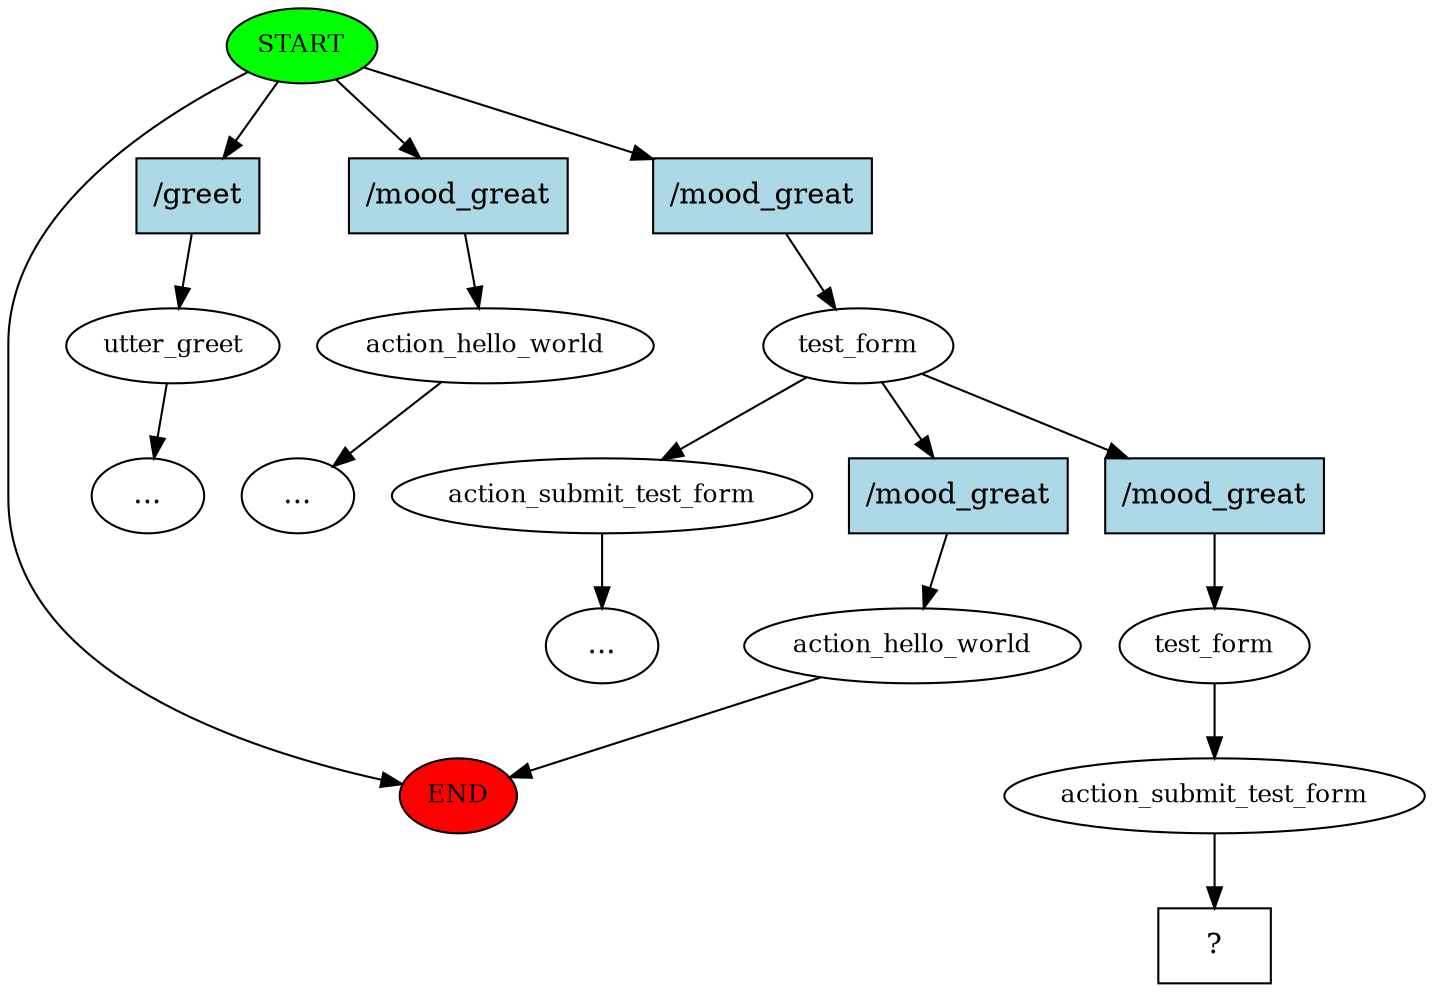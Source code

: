 digraph  {
0 [class="start active", fillcolor=green, fontsize=12, label=START, style=filled];
"-1" [class=end, fillcolor=red, fontsize=12, label=END, style=filled];
1 [class="", fontsize=12, label=utter_greet];
"-5" [class=ellipsis, label="..."];
4 [class="", fontsize=12, label=action_hello_world];
"-6" [class=ellipsis, label="..."];
5 [class=active, fontsize=12, label=test_form];
6 [class="", fontsize=12, label=action_submit_test_form];
"-7" [class=ellipsis, label="..."];
8 [class="", fontsize=12, label=action_hello_world];
10 [class=active, fontsize=12, label=test_form];
11 [class=active, fontsize=12, label=action_submit_test_form];
12 [class="intent dashed active", label="  ?  ", shape=rect];
13 [class=intent, fillcolor=lightblue, label="/greet", shape=rect, style=filled];
14 [class=intent, fillcolor=lightblue, label="/mood_great", shape=rect, style=filled];
15 [class="intent active", fillcolor=lightblue, label="/mood_great", shape=rect, style=filled];
16 [class=intent, fillcolor=lightblue, label="/mood_great", shape=rect, style=filled];
17 [class="intent active", fillcolor=lightblue, label="/mood_great", shape=rect, style=filled];
0 -> "-1"  [class="", key=NONE, label=""];
0 -> 13  [class="", key=0];
0 -> 14  [class="", key=0];
0 -> 15  [class=active, key=0];
1 -> "-5"  [class="", key=NONE, label=""];
4 -> "-6"  [class="", key=NONE, label=""];
5 -> 6  [class="", key=NONE, label=""];
5 -> 16  [class="", key=0];
5 -> 17  [class=active, key=0];
6 -> "-7"  [class="", key=NONE, label=""];
8 -> "-1"  [class="", key=NONE, label=""];
10 -> 11  [class=active, key=NONE, label=""];
11 -> 12  [class=active, key=NONE, label=""];
13 -> 1  [class="", key=0];
14 -> 4  [class="", key=0];
15 -> 5  [class=active, key=0];
16 -> 8  [class="", key=0];
17 -> 10  [class=active, key=0];
}

